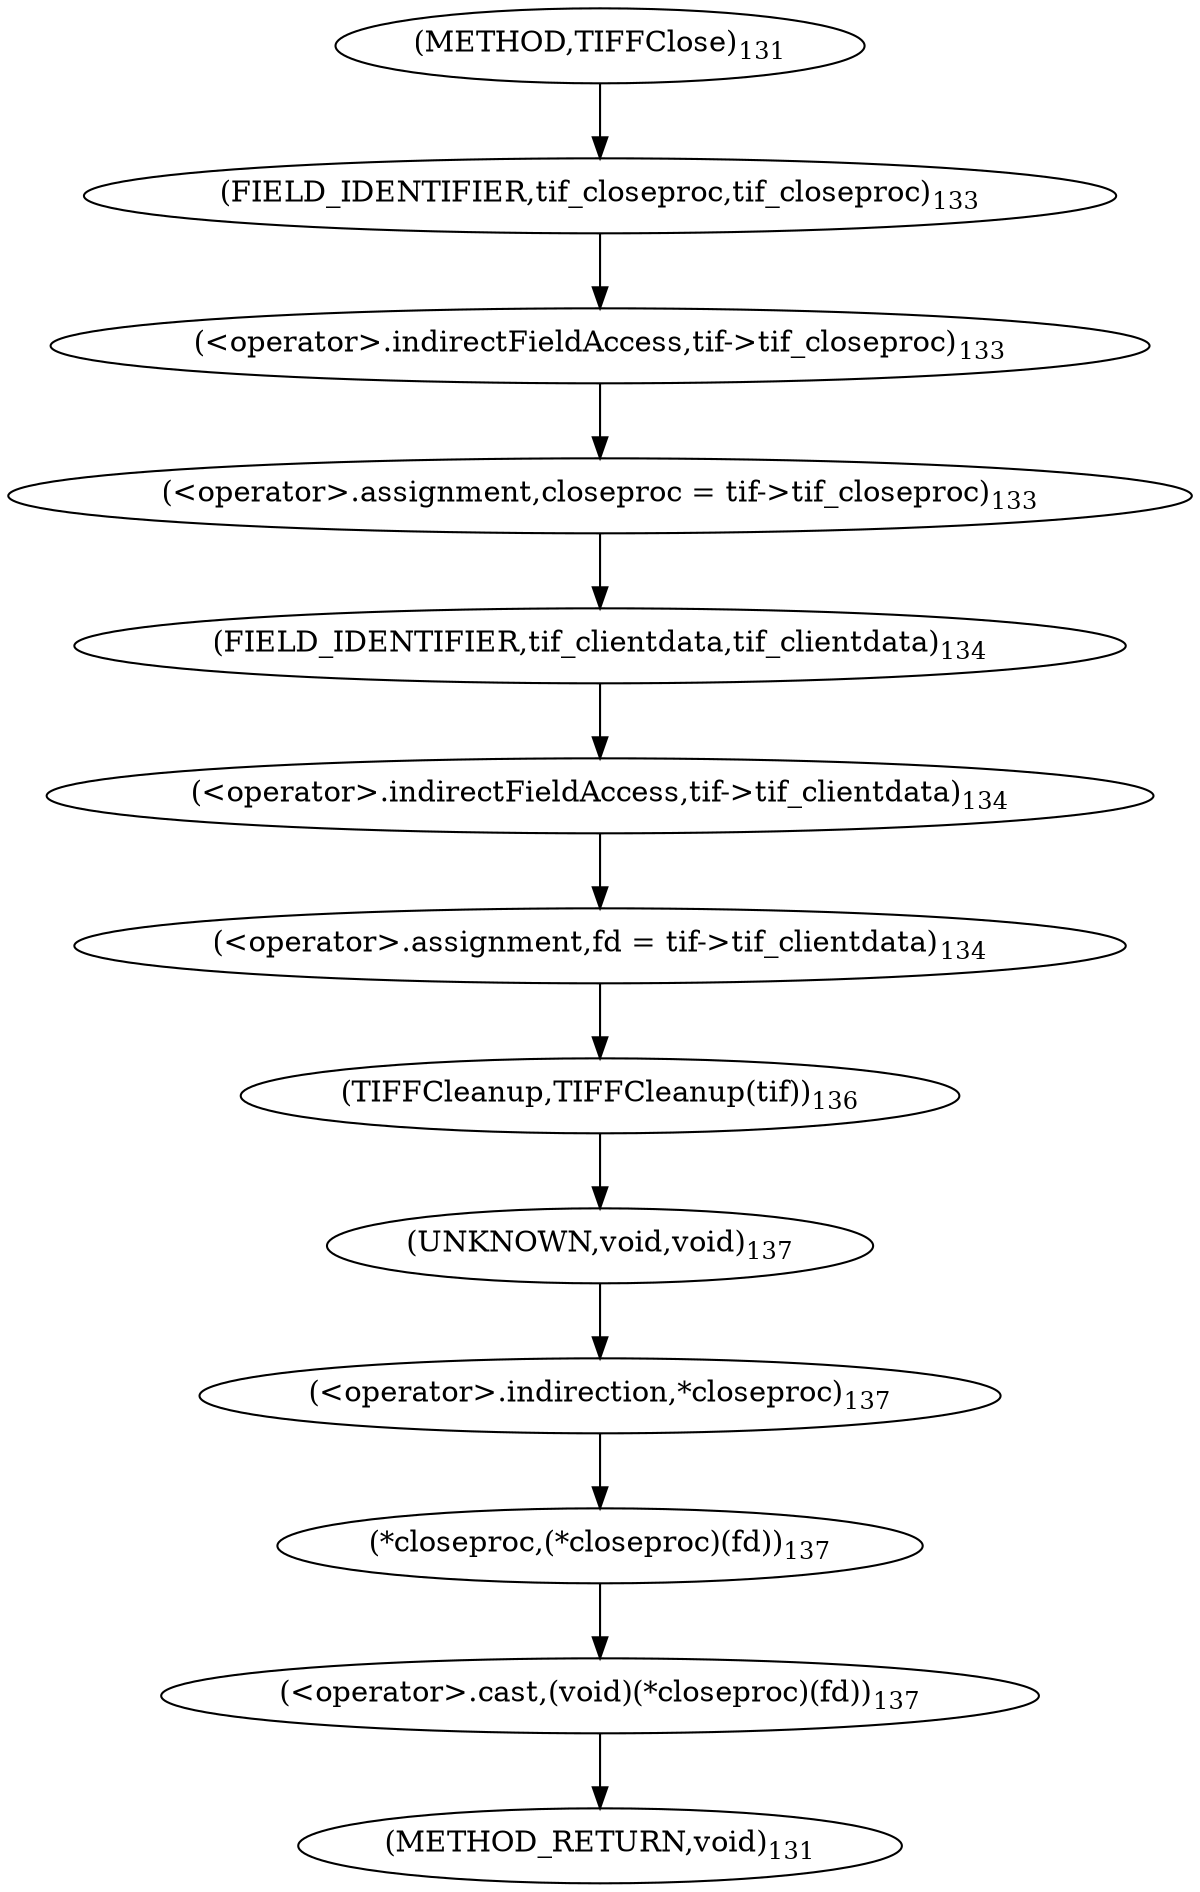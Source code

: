 digraph "TIFFClose" {  
"99235" [label = <(&lt;operator&gt;.assignment,closeproc = tif-&gt;tif_closeproc)<SUB>133</SUB>> ]
"99241" [label = <(&lt;operator&gt;.assignment,fd = tif-&gt;tif_clientdata)<SUB>134</SUB>> ]
"99246" [label = <(TIFFCleanup,TIFFCleanup(tif))<SUB>136</SUB>> ]
"99248" [label = <(&lt;operator&gt;.cast,(void)(*closeproc)(fd))<SUB>137</SUB>> ]
"99237" [label = <(&lt;operator&gt;.indirectFieldAccess,tif-&gt;tif_closeproc)<SUB>133</SUB>> ]
"99243" [label = <(&lt;operator&gt;.indirectFieldAccess,tif-&gt;tif_clientdata)<SUB>134</SUB>> ]
"99249" [label = <(UNKNOWN,void,void)<SUB>137</SUB>> ]
"99250" [label = <(*closeproc,(*closeproc)(fd))<SUB>137</SUB>> ]
"99239" [label = <(FIELD_IDENTIFIER,tif_closeproc,tif_closeproc)<SUB>133</SUB>> ]
"99245" [label = <(FIELD_IDENTIFIER,tif_clientdata,tif_clientdata)<SUB>134</SUB>> ]
"99251" [label = <(&lt;operator&gt;.indirection,*closeproc)<SUB>137</SUB>> ]
"99231" [label = <(METHOD,TIFFClose)<SUB>131</SUB>> ]
"99254" [label = <(METHOD_RETURN,void)<SUB>131</SUB>> ]
  "99235" -> "99245" 
  "99241" -> "99246" 
  "99246" -> "99249" 
  "99248" -> "99254" 
  "99237" -> "99235" 
  "99243" -> "99241" 
  "99249" -> "99251" 
  "99250" -> "99248" 
  "99239" -> "99237" 
  "99245" -> "99243" 
  "99251" -> "99250" 
  "99231" -> "99239" 
}
